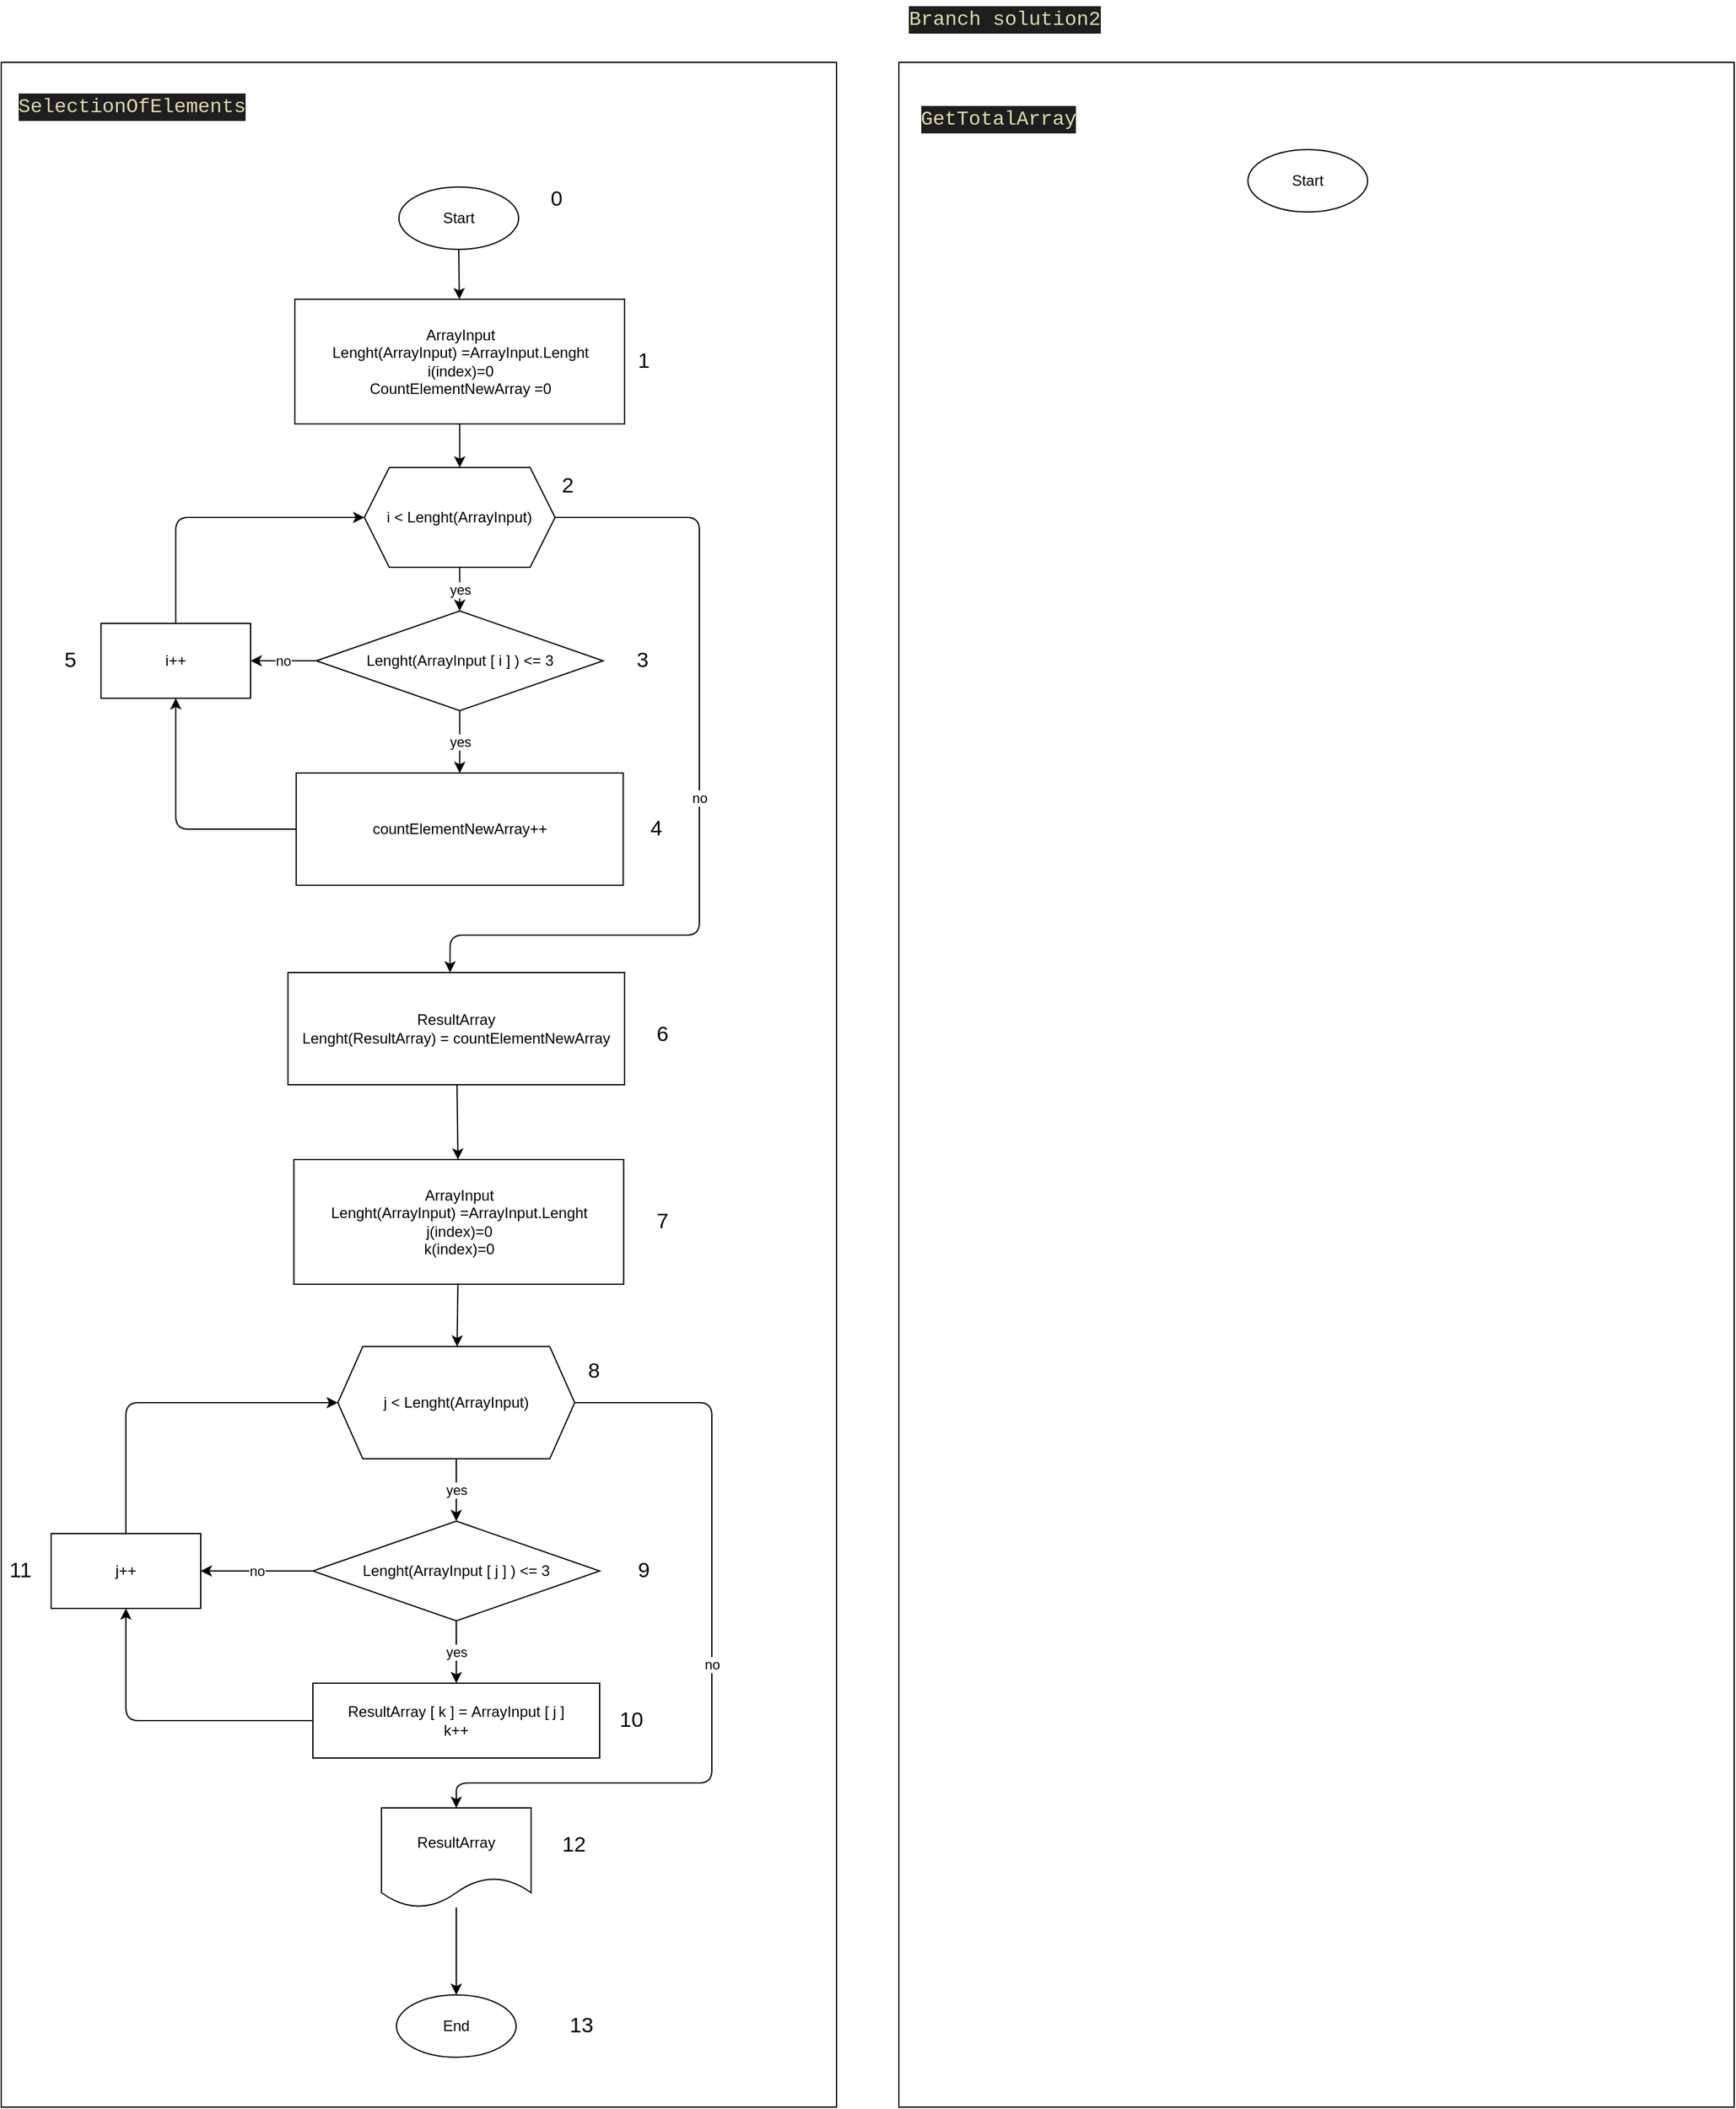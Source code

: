 <mxfile>
    <diagram id="S0TrfkpDzc9_Vr96wrS0" name="Страница 1">
        <mxGraphModel dx="2054" dy="492" grid="1" gridSize="10" guides="1" tooltips="1" connect="1" arrows="1" fold="1" page="1" pageScale="1" pageWidth="827" pageHeight="1169" math="0" shadow="0">
            <root>
                <mxCell id="0"/>
                <mxCell id="1" parent="0"/>
                <mxCell id="64" value="" style="rounded=0;whiteSpace=wrap;html=1;" vertex="1" parent="1">
                    <mxGeometry x="680" y="260" width="670" height="1640" as="geometry"/>
                </mxCell>
                <mxCell id="61" value="" style="rounded=0;whiteSpace=wrap;html=1;" vertex="1" parent="1">
                    <mxGeometry x="-40" y="260" width="670" height="1640" as="geometry"/>
                </mxCell>
                <mxCell id="4" value="" style="edgeStyle=none;html=1;" parent="1" source="2" target="3" edge="1">
                    <mxGeometry relative="1" as="geometry"/>
                </mxCell>
                <mxCell id="2" value="Start" style="ellipse;whiteSpace=wrap;html=1;" parent="1" vertex="1">
                    <mxGeometry x="279" y="360" width="96" height="50" as="geometry"/>
                </mxCell>
                <mxCell id="6" value="" style="edgeStyle=none;html=1;" parent="1" source="3" target="5" edge="1">
                    <mxGeometry relative="1" as="geometry"/>
                </mxCell>
                <mxCell id="3" value="ArrayInput&lt;br&gt;Lenght(ArrayInput) =ArrayInput.Lenght&lt;br&gt;i(index)=0&lt;br&gt;CountElementNewArray =0" style="whiteSpace=wrap;html=1;" parent="1" vertex="1">
                    <mxGeometry x="195.5" y="450" width="264.5" height="100" as="geometry"/>
                </mxCell>
                <mxCell id="11" value="yes" style="edgeStyle=none;html=1;" parent="1" source="5" target="10" edge="1">
                    <mxGeometry relative="1" as="geometry"/>
                </mxCell>
                <mxCell id="21" value="no" style="edgeStyle=none;html=1;" parent="1" source="5" edge="1">
                    <mxGeometry relative="1" as="geometry">
                        <mxPoint x="320" y="990" as="targetPoint"/>
                        <Array as="points">
                            <mxPoint x="520" y="625"/>
                            <mxPoint x="520" y="730"/>
                            <mxPoint x="520" y="960"/>
                            <mxPoint x="320" y="960"/>
                        </Array>
                    </mxGeometry>
                </mxCell>
                <mxCell id="5" value="i &amp;lt; Lenght(ArrayInput)" style="shape=hexagon;perimeter=hexagonPerimeter2;whiteSpace=wrap;html=1;fixedSize=1;" parent="1" vertex="1">
                    <mxGeometry x="251.25" y="585" width="153" height="80" as="geometry"/>
                </mxCell>
                <mxCell id="13" value="yes" style="edgeStyle=none;html=1;" parent="1" source="10" target="12" edge="1">
                    <mxGeometry relative="1" as="geometry"/>
                </mxCell>
                <mxCell id="18" value="no" style="edgeStyle=none;html=1;exitX=0;exitY=0.5;exitDx=0;exitDy=0;entryX=1;entryY=0.5;entryDx=0;entryDy=0;" parent="1" source="10" target="15" edge="1">
                    <mxGeometry relative="1" as="geometry"/>
                </mxCell>
                <mxCell id="10" value="&lt;span&gt;Lenght(ArrayInput [ i ] ) &amp;lt;= 3&lt;/span&gt;" style="rhombus;whiteSpace=wrap;html=1;" parent="1" vertex="1">
                    <mxGeometry x="212.75" y="700" width="230" height="80" as="geometry"/>
                </mxCell>
                <mxCell id="16" style="edgeStyle=none;html=1;exitX=0;exitY=0.5;exitDx=0;exitDy=0;entryX=0.5;entryY=1;entryDx=0;entryDy=0;" parent="1" source="12" target="15" edge="1">
                    <mxGeometry relative="1" as="geometry">
                        <Array as="points">
                            <mxPoint x="100" y="875"/>
                        </Array>
                    </mxGeometry>
                </mxCell>
                <mxCell id="12" value="&lt;br&gt;&lt;span&gt;countElementNewArray++&lt;br&gt;&lt;br&gt;&lt;/span&gt;" style="whiteSpace=wrap;html=1;" parent="1" vertex="1">
                    <mxGeometry x="196.62" y="830" width="262.25" height="90" as="geometry"/>
                </mxCell>
                <mxCell id="19" style="edgeStyle=none;html=1;entryX=0;entryY=0.5;entryDx=0;entryDy=0;" parent="1" source="15" target="5" edge="1">
                    <mxGeometry relative="1" as="geometry">
                        <Array as="points">
                            <mxPoint x="100" y="625"/>
                        </Array>
                    </mxGeometry>
                </mxCell>
                <mxCell id="15" value="i++" style="rounded=0;whiteSpace=wrap;html=1;" parent="1" vertex="1">
                    <mxGeometry x="40" y="710" width="120" height="60" as="geometry"/>
                </mxCell>
                <mxCell id="30" value="" style="edgeStyle=none;html=1;" parent="1" source="20" target="29" edge="1">
                    <mxGeometry relative="1" as="geometry"/>
                </mxCell>
                <mxCell id="20" value="ResultArray&lt;br&gt;Lenght(ResultArray) =&amp;nbsp;countElementNewArray" style="rounded=0;whiteSpace=wrap;html=1;" parent="1" vertex="1">
                    <mxGeometry x="190" y="990" width="270" height="90" as="geometry"/>
                </mxCell>
                <mxCell id="32" value="" style="edgeStyle=none;html=1;" parent="1" source="29" target="31" edge="1">
                    <mxGeometry relative="1" as="geometry"/>
                </mxCell>
                <mxCell id="29" value="ArrayInput&lt;br&gt;Lenght(ArrayInput) =ArrayInput.Lenght&lt;br&gt;j(index)=0&lt;br&gt;k(index)=0" style="whiteSpace=wrap;html=1;" parent="1" vertex="1">
                    <mxGeometry x="194.75" y="1140" width="264.5" height="100" as="geometry"/>
                </mxCell>
                <mxCell id="34" value="yes" style="edgeStyle=none;html=1;" parent="1" source="31" target="33" edge="1">
                    <mxGeometry relative="1" as="geometry"/>
                </mxCell>
                <mxCell id="42" value="no" style="edgeStyle=none;html=1;entryX=0.5;entryY=0;entryDx=0;entryDy=0;" parent="1" source="31" target="41" edge="1">
                    <mxGeometry relative="1" as="geometry">
                        <Array as="points">
                            <mxPoint x="530" y="1335"/>
                            <mxPoint x="530" y="1510"/>
                            <mxPoint x="530" y="1640"/>
                            <mxPoint x="325" y="1640"/>
                        </Array>
                    </mxGeometry>
                </mxCell>
                <mxCell id="31" value="&lt;span&gt;j &amp;lt; Lenght(ArrayInput)&lt;/span&gt;" style="shape=hexagon;perimeter=hexagonPerimeter2;whiteSpace=wrap;html=1;fixedSize=1;" parent="1" vertex="1">
                    <mxGeometry x="230" y="1290" width="190" height="90" as="geometry"/>
                </mxCell>
                <mxCell id="36" value="yes" style="edgeStyle=none;html=1;" parent="1" source="33" target="35" edge="1">
                    <mxGeometry relative="1" as="geometry"/>
                </mxCell>
                <mxCell id="39" value="no" style="edgeStyle=none;html=1;entryX=1;entryY=0.5;entryDx=0;entryDy=0;" parent="1" source="33" target="37" edge="1">
                    <mxGeometry relative="1" as="geometry"/>
                </mxCell>
                <mxCell id="33" value="&lt;span&gt;Lenght(ArrayInput [ j ] ) &amp;lt;= 3&lt;/span&gt;" style="rhombus;whiteSpace=wrap;html=1;" parent="1" vertex="1">
                    <mxGeometry x="210" y="1430" width="230" height="80" as="geometry"/>
                </mxCell>
                <mxCell id="38" style="edgeStyle=none;html=1;entryX=0.5;entryY=1;entryDx=0;entryDy=0;" parent="1" source="35" target="37" edge="1">
                    <mxGeometry relative="1" as="geometry">
                        <Array as="points">
                            <mxPoint x="60" y="1590"/>
                        </Array>
                    </mxGeometry>
                </mxCell>
                <mxCell id="35" value="&lt;span&gt;ResultArray [ k ] =&amp;nbsp;&lt;/span&gt;ArrayInput [ j ]&lt;br&gt;k++" style="whiteSpace=wrap;html=1;" parent="1" vertex="1">
                    <mxGeometry x="210" y="1560" width="230" height="60" as="geometry"/>
                </mxCell>
                <mxCell id="40" style="edgeStyle=none;html=1;entryX=0;entryY=0.5;entryDx=0;entryDy=0;" parent="1" source="37" target="31" edge="1">
                    <mxGeometry relative="1" as="geometry">
                        <Array as="points">
                            <mxPoint x="60" y="1335"/>
                        </Array>
                    </mxGeometry>
                </mxCell>
                <mxCell id="37" value="j++" style="rounded=0;whiteSpace=wrap;html=1;" parent="1" vertex="1">
                    <mxGeometry y="1440" width="120" height="60" as="geometry"/>
                </mxCell>
                <mxCell id="46" style="edgeStyle=none;html=1;" parent="1" source="41" target="45" edge="1">
                    <mxGeometry relative="1" as="geometry"/>
                </mxCell>
                <mxCell id="41" value="ResultArray" style="shape=document;whiteSpace=wrap;html=1;boundedLbl=1;" parent="1" vertex="1">
                    <mxGeometry x="265" y="1660" width="120" height="80" as="geometry"/>
                </mxCell>
                <mxCell id="45" value="End" style="ellipse;whiteSpace=wrap;html=1;" parent="1" vertex="1">
                    <mxGeometry x="277" y="1810" width="96" height="50" as="geometry"/>
                </mxCell>
                <mxCell id="47" value="&lt;font style=&quot;font-size: 17px&quot;&gt;0&lt;/font&gt;" style="text;html=1;align=center;verticalAlign=middle;resizable=0;points=[];autosize=1;strokeColor=none;fillColor=none;strokeWidth=1;" parent="1" vertex="1">
                    <mxGeometry x="390" y="360" width="30" height="20" as="geometry"/>
                </mxCell>
                <mxCell id="48" value="&lt;font style=&quot;font-size: 17px&quot;&gt;1&lt;/font&gt;" style="text;html=1;align=center;verticalAlign=middle;resizable=0;points=[];autosize=1;strokeColor=none;fillColor=none;strokeWidth=1;" parent="1" vertex="1">
                    <mxGeometry x="460" y="490" width="30" height="20" as="geometry"/>
                </mxCell>
                <mxCell id="49" value="&lt;font style=&quot;font-size: 17px&quot;&gt;2&lt;/font&gt;" style="text;html=1;align=center;verticalAlign=middle;resizable=0;points=[];autosize=1;strokeColor=none;fillColor=none;strokeWidth=1;" parent="1" vertex="1">
                    <mxGeometry x="399" y="590" width="30" height="20" as="geometry"/>
                </mxCell>
                <mxCell id="50" value="&lt;font style=&quot;font-size: 17px&quot;&gt;3&lt;/font&gt;" style="text;html=1;align=center;verticalAlign=middle;resizable=0;points=[];autosize=1;strokeColor=none;fillColor=none;strokeWidth=1;" parent="1" vertex="1">
                    <mxGeometry x="458.87" y="730" width="30" height="20" as="geometry"/>
                </mxCell>
                <mxCell id="51" value="&lt;font style=&quot;font-size: 17px&quot;&gt;4&lt;/font&gt;" style="text;html=1;align=center;verticalAlign=middle;resizable=0;points=[];autosize=1;strokeColor=none;fillColor=none;strokeWidth=1;" parent="1" vertex="1">
                    <mxGeometry x="470" y="865" width="30" height="20" as="geometry"/>
                </mxCell>
                <mxCell id="52" value="&lt;font style=&quot;font-size: 17px&quot;&gt;5&lt;/font&gt;" style="text;html=1;align=center;verticalAlign=middle;resizable=0;points=[];autosize=1;strokeColor=none;fillColor=none;strokeWidth=1;" parent="1" vertex="1">
                    <mxGeometry y="730" width="30" height="20" as="geometry"/>
                </mxCell>
                <mxCell id="53" value="&lt;font style=&quot;font-size: 17px&quot;&gt;6&lt;/font&gt;" style="text;html=1;align=center;verticalAlign=middle;resizable=0;points=[];autosize=1;strokeColor=none;fillColor=none;strokeWidth=1;" parent="1" vertex="1">
                    <mxGeometry x="475" y="1030" width="30" height="20" as="geometry"/>
                </mxCell>
                <mxCell id="54" value="&lt;font style=&quot;font-size: 17px&quot;&gt;7&lt;/font&gt;" style="text;html=1;align=center;verticalAlign=middle;resizable=0;points=[];autosize=1;strokeColor=none;fillColor=none;strokeWidth=1;" parent="1" vertex="1">
                    <mxGeometry x="475" y="1180" width="30" height="20" as="geometry"/>
                </mxCell>
                <mxCell id="55" value="&lt;font style=&quot;font-size: 17px&quot;&gt;8&lt;/font&gt;" style="text;html=1;align=center;verticalAlign=middle;resizable=0;points=[];autosize=1;strokeColor=none;fillColor=none;strokeWidth=1;" parent="1" vertex="1">
                    <mxGeometry x="420" y="1300" width="30" height="20" as="geometry"/>
                </mxCell>
                <mxCell id="56" value="&lt;font style=&quot;font-size: 17px&quot;&gt;9&lt;/font&gt;" style="text;html=1;align=center;verticalAlign=middle;resizable=0;points=[];autosize=1;strokeColor=none;fillColor=none;strokeWidth=1;" parent="1" vertex="1">
                    <mxGeometry x="460" y="1460" width="30" height="20" as="geometry"/>
                </mxCell>
                <mxCell id="57" value="&lt;font style=&quot;font-size: 17px&quot;&gt;10&lt;/font&gt;" style="text;html=1;align=center;verticalAlign=middle;resizable=0;points=[];autosize=1;strokeColor=none;fillColor=none;strokeWidth=1;" parent="1" vertex="1">
                    <mxGeometry x="450" y="1580" width="30" height="20" as="geometry"/>
                </mxCell>
                <mxCell id="58" value="&lt;font style=&quot;font-size: 17px&quot;&gt;11&lt;/font&gt;" style="text;html=1;align=center;verticalAlign=middle;resizable=0;points=[];autosize=1;strokeColor=none;fillColor=none;strokeWidth=1;" parent="1" vertex="1">
                    <mxGeometry x="-40" y="1460" width="30" height="20" as="geometry"/>
                </mxCell>
                <mxCell id="59" value="&lt;font style=&quot;font-size: 17px&quot;&gt;12&lt;/font&gt;" style="text;html=1;align=center;verticalAlign=middle;resizable=0;points=[];autosize=1;strokeColor=none;fillColor=none;strokeWidth=1;" parent="1" vertex="1">
                    <mxGeometry x="404.25" y="1680" width="30" height="20" as="geometry"/>
                </mxCell>
                <mxCell id="60" value="&lt;font style=&quot;font-size: 17px&quot;&gt;13&lt;/font&gt;" style="text;html=1;align=center;verticalAlign=middle;resizable=0;points=[];autosize=1;strokeColor=none;fillColor=none;strokeWidth=1;" parent="1" vertex="1">
                    <mxGeometry x="410" y="1825" width="30" height="20" as="geometry"/>
                </mxCell>
                <mxCell id="62" value="&lt;div style=&quot;color: rgb(212 , 212 , 212) ; background-color: rgb(30 , 30 , 30) ; font-family: &amp;#34;consolas&amp;#34; , &amp;#34;courier new&amp;#34; , monospace ; font-size: 16px ; line-height: 22px&quot;&gt;&lt;span style=&quot;color: #dcdcaa&quot;&gt;SelectionOfElements&lt;/span&gt;&lt;/div&gt;" style="text;html=1;strokeColor=none;fillColor=none;align=center;verticalAlign=middle;whiteSpace=wrap;rounded=0;" vertex="1" parent="1">
                    <mxGeometry x="-20" y="280" width="170" height="30" as="geometry"/>
                </mxCell>
                <mxCell id="63" value="Start" style="ellipse;whiteSpace=wrap;html=1;" vertex="1" parent="1">
                    <mxGeometry x="960" y="330" width="96" height="50" as="geometry"/>
                </mxCell>
                <mxCell id="65" value="&lt;div style=&quot;color: rgb(212 , 212 , 212) ; background-color: rgb(30 , 30 , 30) ; font-family: &amp;#34;consolas&amp;#34; , &amp;#34;courier new&amp;#34; , monospace ; font-size: 16px ; line-height: 22px&quot;&gt;&lt;span style=&quot;color: #dcdcaa&quot;&gt;GetTotalArray&lt;/span&gt;&lt;/div&gt;" style="text;html=1;strokeColor=none;fillColor=none;align=center;verticalAlign=middle;whiteSpace=wrap;rounded=0;" vertex="1" parent="1">
                    <mxGeometry x="730" y="290" width="60" height="30" as="geometry"/>
                </mxCell>
                <mxCell id="66" value="&lt;div style=&quot;background-color: rgb(30 , 30 , 30) ; font-family: &amp;#34;consolas&amp;#34; , &amp;#34;courier new&amp;#34; , monospace ; font-size: 16px ; line-height: 22px&quot;&gt;&lt;font color=&quot;#dcdcaa&quot;&gt;Branch solution2&lt;/font&gt;&lt;/div&gt;" style="text;html=1;strokeColor=none;fillColor=none;align=center;verticalAlign=middle;whiteSpace=wrap;rounded=0;" vertex="1" parent="1">
                    <mxGeometry x="680" y="210" width="170" height="30" as="geometry"/>
                </mxCell>
            </root>
        </mxGraphModel>
    </diagram>
</mxfile>